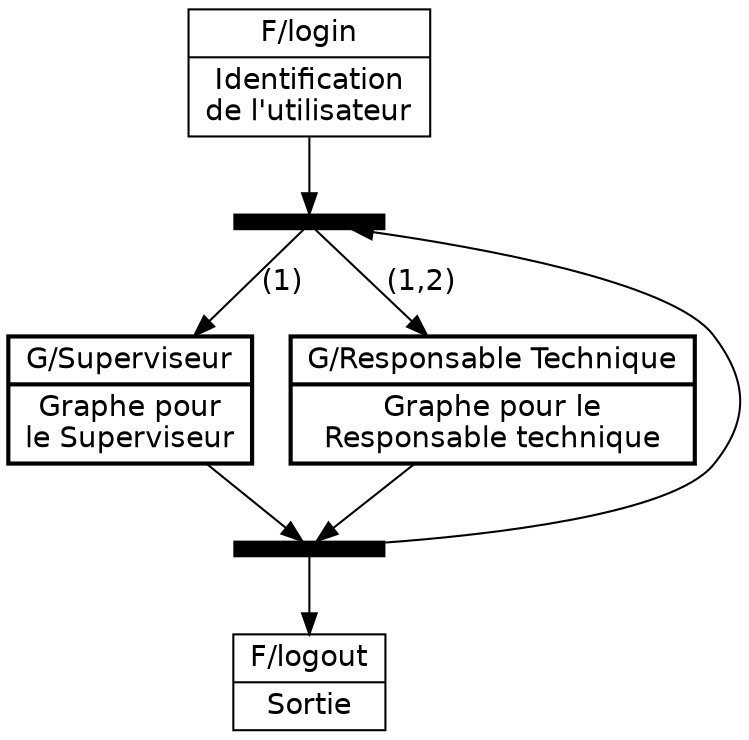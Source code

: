 digraph {
	
	fontname = "Bitstream Vera Sans"
		
	node [
		fontname = "Bitstream Vera Sans"
		shape = "record"
	]
	
	edge [
		fontname = "Bitstream Vera Sans"
	]
	
	login [
		label = "{F/login|Identification\nde l'utilisateur}"
	]
	
	logout [
		label = "{F/logout|Sortie}"
	]
	
	Superviseur [
		label = "{G/Superviseur|Graphe pour\nle Superviseur}"
		penwidth = 2.0
	]
	
	RespTechnique [
		label = "{G/Responsable Technique|Graphe pour le\nResponsable technique}"
		penwidth = 2.0
	]

	up [
		label = ""
		shape = rectangle
		style = filled
		fillcolor = "#000000"
		fixedsize = true
		width = 1
		height = 0.1
	]

	down [
		label = ""
		shape = rectangle
		style = filled
		fillcolor = "#000000"
		fixedsize = true
		width = 1
		height = 0.1
	]
	
	login -> up
	
	up -> Superviseur [ label = "(1)" ]
	up -> RespTechnique [ label = "(1,2)" ]
	
	Superviseur -> down
	RespTechnique -> down
	
	down -> logout
	down -> up [ constraint = False ]
}